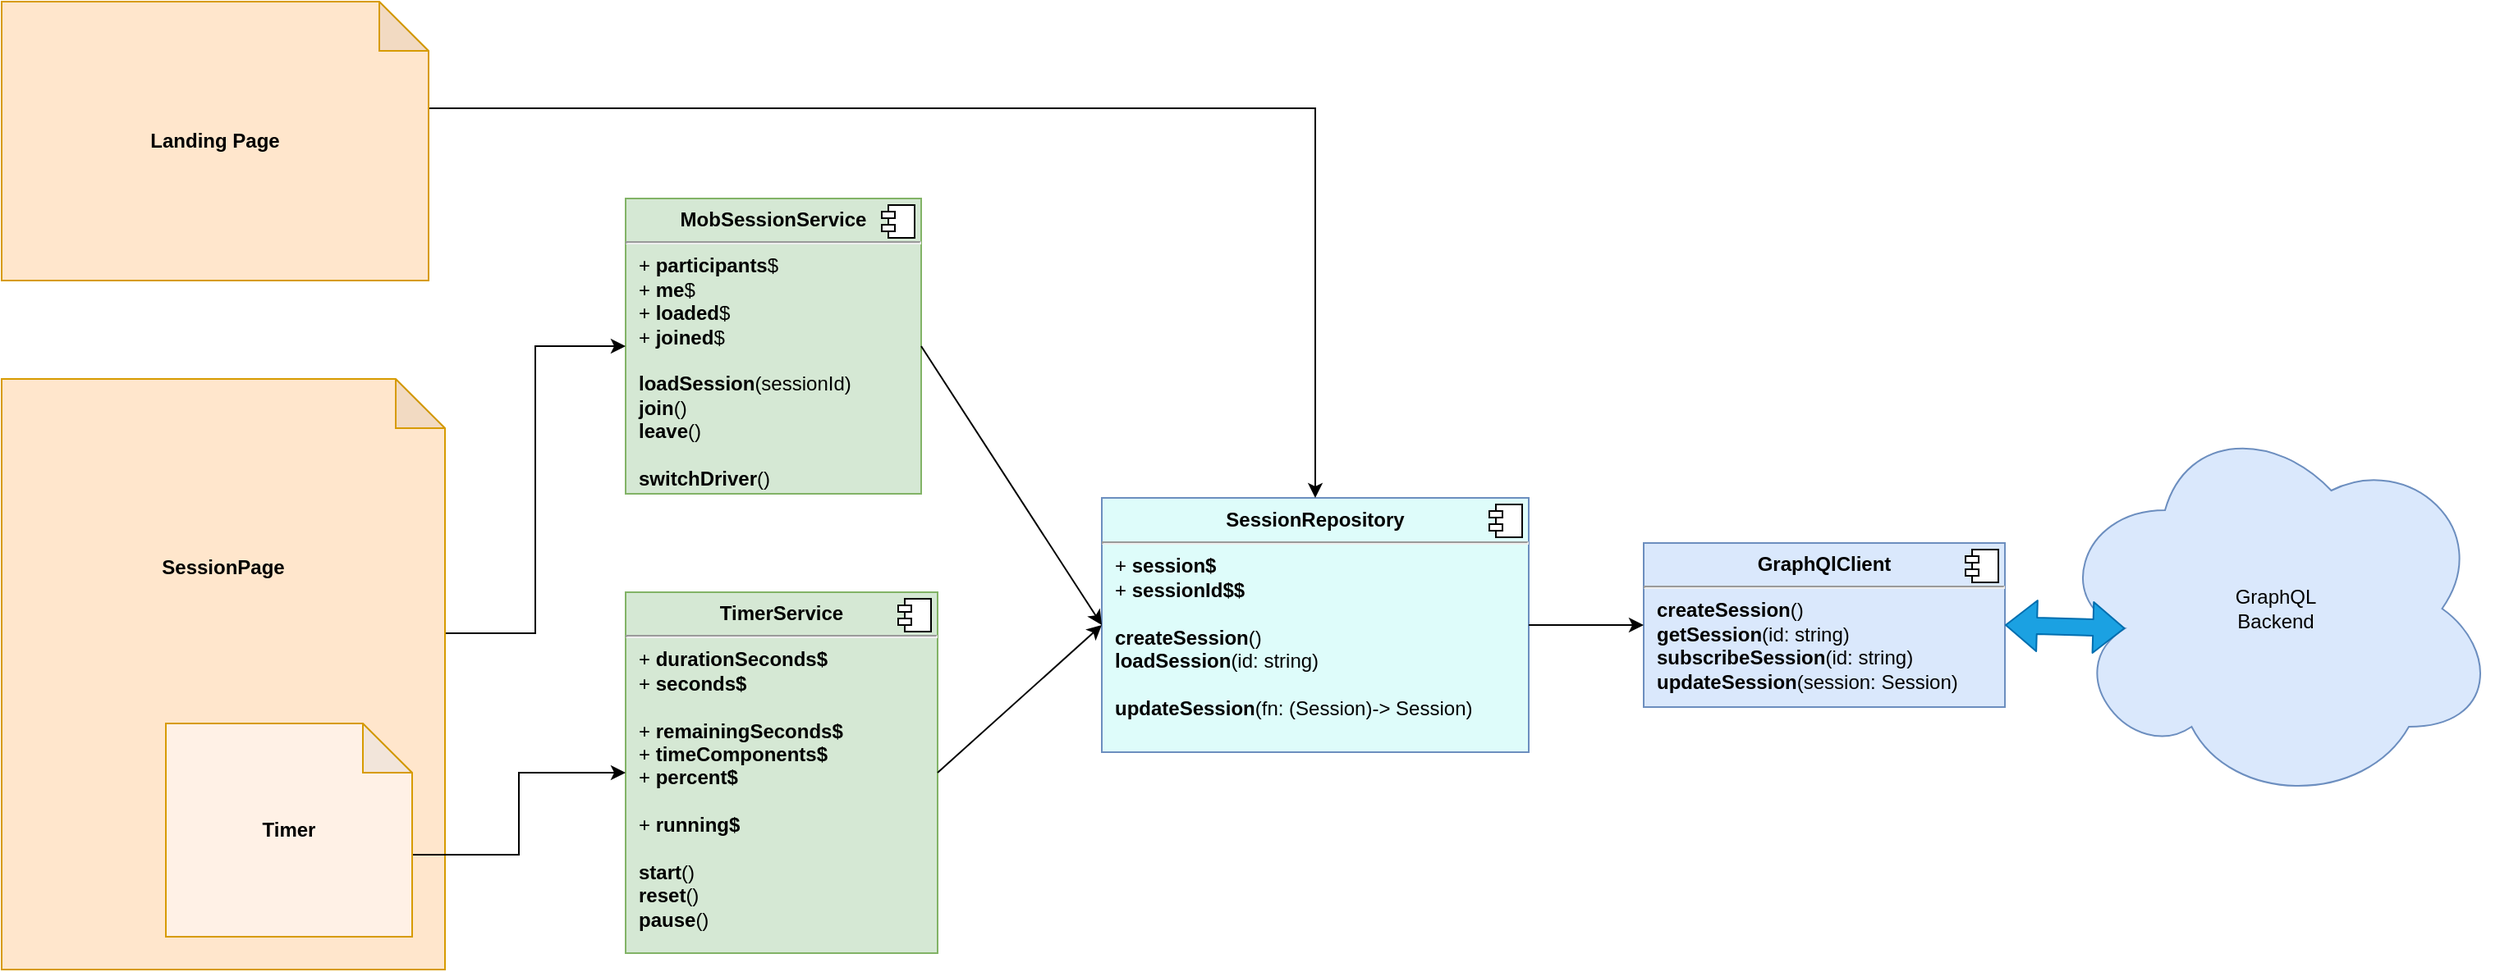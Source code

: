 <mxfile version="14.8.0" type="device"><diagram name="Page-1" id="929967ad-93f9-6ef4-fab6-5d389245f69c"><mxGraphModel dx="1078" dy="1162" grid="1" gridSize="10" guides="1" tooltips="1" connect="1" arrows="1" fold="1" page="1" pageScale="1.5" pageWidth="1169" pageHeight="826" background="none" math="0" shadow="0"><root><mxCell id="0" style=";html=1;"/><mxCell id="1" style=";html=1;" parent="0"/><mxCell id="s22npqB21wAdil2u-BIw-1" value="GraphQL&lt;br&gt;Backend" style="ellipse;shape=cloud;whiteSpace=wrap;html=1;fillColor=#dae8fc;strokeColor=#6c8ebf;" vertex="1" parent="1"><mxGeometry x="1310" y="440" width="270" height="240" as="geometry"/></mxCell><mxCell id="s22npqB21wAdil2u-BIw-8" value="&lt;p style=&quot;margin: 0px ; margin-top: 6px ; text-align: center&quot;&gt;&lt;b&gt;SessionRepository&lt;/b&gt;&lt;/p&gt;&lt;hr&gt;&lt;p style=&quot;margin: 0px ; margin-left: 8px&quot;&gt;+ &lt;b&gt;session$&lt;/b&gt;&lt;br&gt;+ &lt;b&gt;sessionId$$&lt;/b&gt;&lt;/p&gt;&lt;p style=&quot;margin: 0px ; margin-left: 8px&quot;&gt;&lt;br&gt;&lt;/p&gt;&lt;p style=&quot;margin: 0px ; margin-left: 8px&quot;&gt;&lt;b&gt;createSession&lt;/b&gt;()&lt;/p&gt;&lt;p style=&quot;margin: 0px ; margin-left: 8px&quot;&gt;&lt;b&gt;loadSession&lt;/b&gt;(id: string)&lt;/p&gt;&lt;p style=&quot;margin: 0px ; margin-left: 8px&quot;&gt;&lt;br&gt;&lt;/p&gt;&lt;p style=&quot;margin: 0px ; margin-left: 8px&quot;&gt;&lt;b&gt;updateSession&lt;/b&gt;(fn: (Session)-&amp;gt; Session)&lt;/p&gt;" style="align=left;overflow=fill;html=1;dropTarget=0;strokeColor=#6c8ebf;fillColor=#DEFCFA;" vertex="1" parent="1"><mxGeometry x="730" y="492.5" width="260" height="155" as="geometry"/></mxCell><mxCell id="s22npqB21wAdil2u-BIw-9" value="" style="shape=component;jettyWidth=8;jettyHeight=4;" vertex="1" parent="s22npqB21wAdil2u-BIw-8"><mxGeometry x="1" width="20" height="20" relative="1" as="geometry"><mxPoint x="-24" y="4" as="offset"/></mxGeometry></mxCell><mxCell id="s22npqB21wAdil2u-BIw-16" value="&lt;p style=&quot;margin: 6px 0px 0px ; text-align: center&quot;&gt;&lt;b&gt;GraphQlClient&lt;/b&gt;&lt;/p&gt;&lt;hr&gt;&lt;p style=&quot;margin: 0px 0px 0px 8px&quot;&gt;&lt;b&gt;createSession&lt;/b&gt;()&lt;/p&gt;&lt;p style=&quot;margin: 0px 0px 0px 8px&quot;&gt;&lt;b&gt;getSession&lt;/b&gt;(id: string)&lt;/p&gt;&lt;p style=&quot;margin: 0px 0px 0px 8px&quot;&gt;&lt;b&gt;subscribeSession&lt;/b&gt;(id: string)&lt;br&gt;&lt;/p&gt;&lt;p style=&quot;margin: 0px 0px 0px 8px&quot;&gt;&lt;b&gt;updateSession&lt;/b&gt;(session: Session)&lt;/p&gt;" style="align=left;overflow=fill;html=1;dropTarget=0;fillColor=#dae8fc;strokeColor=#6c8ebf;" vertex="1" parent="1"><mxGeometry x="1060" y="520" width="220" height="100" as="geometry"/></mxCell><mxCell id="s22npqB21wAdil2u-BIw-17" value="" style="shape=component;jettyWidth=8;jettyHeight=4;" vertex="1" parent="s22npqB21wAdil2u-BIw-16"><mxGeometry x="1" width="20" height="20" relative="1" as="geometry"><mxPoint x="-24" y="4" as="offset"/></mxGeometry></mxCell><mxCell id="s22npqB21wAdil2u-BIw-18" value="&lt;p style=&quot;margin: 0px ; margin-top: 6px ; text-align: center&quot;&gt;&lt;b&gt;MobSessionService&lt;/b&gt;&lt;/p&gt;&lt;hr&gt;&lt;p style=&quot;margin: 0px ; margin-left: 8px&quot;&gt;&lt;span&gt;+ &lt;b&gt;participants&lt;/b&gt;$&lt;/span&gt;&lt;br&gt;&lt;/p&gt;&lt;p style=&quot;margin: 0px ; margin-left: 8px&quot;&gt;+ &lt;b&gt;me&lt;/b&gt;$&lt;/p&gt;&lt;p style=&quot;margin: 0px ; margin-left: 8px&quot;&gt;+ &lt;b&gt;loaded&lt;/b&gt;$&lt;/p&gt;&lt;p style=&quot;margin: 0px ; margin-left: 8px&quot;&gt;+ &lt;b&gt;joined&lt;/b&gt;$&lt;/p&gt;&lt;p style=&quot;margin: 0px ; margin-left: 8px&quot;&gt;&lt;br&gt;&lt;/p&gt;&lt;p style=&quot;margin: 0px ; margin-left: 8px&quot;&gt;&lt;b&gt;loadSession&lt;/b&gt;(sessionId)&lt;/p&gt;&lt;p style=&quot;margin: 0px ; margin-left: 8px&quot;&gt;&lt;b&gt;join&lt;/b&gt;()&lt;/p&gt;&lt;p style=&quot;margin: 0px ; margin-left: 8px&quot;&gt;&lt;b&gt;leave&lt;/b&gt;()&lt;/p&gt;&lt;p style=&quot;margin: 0px ; margin-left: 8px&quot;&gt;&lt;br&gt;&lt;/p&gt;&lt;p style=&quot;margin: 0px ; margin-left: 8px&quot;&gt;&lt;b&gt;switchDriver&lt;/b&gt;()&lt;/p&gt;" style="align=left;overflow=fill;html=1;dropTarget=0;fillColor=#d5e8d4;strokeColor=#82b366;" vertex="1" parent="1"><mxGeometry x="440" y="310" width="180" height="180" as="geometry"/></mxCell><mxCell id="s22npqB21wAdil2u-BIw-19" value="" style="shape=component;jettyWidth=8;jettyHeight=4;" vertex="1" parent="s22npqB21wAdil2u-BIw-18"><mxGeometry x="1" width="20" height="20" relative="1" as="geometry"><mxPoint x="-24" y="4" as="offset"/></mxGeometry></mxCell><mxCell id="s22npqB21wAdil2u-BIw-20" value="&lt;p style=&quot;margin: 0px ; margin-top: 6px ; text-align: center&quot;&gt;&lt;b&gt;TimerService&lt;/b&gt;&lt;/p&gt;&lt;hr&gt;&lt;p style=&quot;margin: 0px ; margin-left: 8px&quot;&gt;+ &lt;b&gt;durationSeconds$&lt;/b&gt;&lt;/p&gt;&lt;p style=&quot;margin: 0px ; margin-left: 8px&quot;&gt;+ &lt;b&gt;seconds$&lt;/b&gt;&lt;/p&gt;&lt;p style=&quot;margin: 0px ; margin-left: 8px&quot;&gt;&lt;br&gt;&lt;/p&gt;&lt;p style=&quot;margin: 0px ; margin-left: 8px&quot;&gt;+ &lt;b&gt;remainingSeconds$&lt;/b&gt;&lt;/p&gt;&lt;p style=&quot;margin: 0px ; margin-left: 8px&quot;&gt;+ &lt;b&gt;timeComponents$&lt;/b&gt;&lt;/p&gt;&lt;p style=&quot;margin: 0px ; margin-left: 8px&quot;&gt;+ &lt;b&gt;percent$&lt;/b&gt;&lt;/p&gt;&lt;p style=&quot;margin: 0px ; margin-left: 8px&quot;&gt;&lt;br&gt;+ &lt;b&gt;running$&lt;/b&gt;&lt;/p&gt;&lt;p style=&quot;margin: 0px ; margin-left: 8px&quot;&gt;&lt;br&gt;&lt;/p&gt;&lt;p style=&quot;margin: 0px ; margin-left: 8px&quot;&gt;&lt;b&gt;start&lt;/b&gt;()&lt;/p&gt;&lt;p style=&quot;margin: 0px ; margin-left: 8px&quot;&gt;&lt;b&gt;reset&lt;/b&gt;()&lt;/p&gt;&lt;p style=&quot;margin: 0px ; margin-left: 8px&quot;&gt;&lt;b&gt;pause&lt;/b&gt;()&lt;/p&gt;&lt;p style=&quot;margin: 0px ; margin-left: 8px&quot;&gt;&lt;br&gt;&lt;/p&gt;&lt;p style=&quot;margin: 0px ; margin-left: 8px&quot;&gt;&lt;br&gt;&lt;/p&gt;" style="align=left;overflow=fill;html=1;dropTarget=0;fillColor=#d5e8d4;strokeColor=#82b366;" vertex="1" parent="1"><mxGeometry x="440" y="550" width="190" height="220" as="geometry"/></mxCell><mxCell id="s22npqB21wAdil2u-BIw-21" value="" style="shape=component;jettyWidth=8;jettyHeight=4;" vertex="1" parent="s22npqB21wAdil2u-BIw-20"><mxGeometry x="1" width="20" height="20" relative="1" as="geometry"><mxPoint x="-24" y="4" as="offset"/></mxGeometry></mxCell><mxCell id="s22npqB21wAdil2u-BIw-22" value="" style="endArrow=classic;html=1;exitX=1;exitY=0.5;exitDx=0;exitDy=0;entryX=0;entryY=0.5;entryDx=0;entryDy=0;" edge="1" parent="1" source="s22npqB21wAdil2u-BIw-20" target="s22npqB21wAdil2u-BIw-8"><mxGeometry width="50" height="50" relative="1" as="geometry"><mxPoint x="780" y="800" as="sourcePoint"/><mxPoint x="830" y="750" as="targetPoint"/></mxGeometry></mxCell><mxCell id="s22npqB21wAdil2u-BIw-23" value="" style="endArrow=classic;html=1;exitX=1;exitY=0.5;exitDx=0;exitDy=0;entryX=0;entryY=0.5;entryDx=0;entryDy=0;" edge="1" parent="1" source="s22npqB21wAdil2u-BIw-18" target="s22npqB21wAdil2u-BIw-8"><mxGeometry width="50" height="50" relative="1" as="geometry"><mxPoint x="780" y="800" as="sourcePoint"/><mxPoint x="830" y="750" as="targetPoint"/></mxGeometry></mxCell><mxCell id="s22npqB21wAdil2u-BIw-24" value="" style="endArrow=classic;html=1;" edge="1" parent="1" target="s22npqB21wAdil2u-BIw-16"><mxGeometry width="50" height="50" relative="1" as="geometry"><mxPoint x="990" y="570" as="sourcePoint"/><mxPoint x="1160" y="500" as="targetPoint"/></mxGeometry></mxCell><mxCell id="s22npqB21wAdil2u-BIw-26" value="" style="shape=flexArrow;endArrow=classic;startArrow=classic;html=1;entryX=0.16;entryY=0.55;entryDx=0;entryDy=0;entryPerimeter=0;exitX=1;exitY=0.5;exitDx=0;exitDy=0;fillColor=#1ba1e2;strokeColor=#006EAF;" edge="1" parent="1" source="s22npqB21wAdil2u-BIw-16" target="s22npqB21wAdil2u-BIw-1"><mxGeometry width="100" height="100" relative="1" as="geometry"><mxPoint x="1280" y="580" as="sourcePoint"/><mxPoint x="1380" y="480" as="targetPoint"/></mxGeometry></mxCell><mxCell id="s22npqB21wAdil2u-BIw-29" style="edgeStyle=orthogonalEdgeStyle;rounded=0;orthogonalLoop=1;jettySize=auto;html=1;exitX=0;exitY=0;exitDx=70;exitDy=65;exitPerimeter=0;" edge="1" parent="1" source="s22npqB21wAdil2u-BIw-27" target="s22npqB21wAdil2u-BIw-8"><mxGeometry relative="1" as="geometry"/></mxCell><mxCell id="s22npqB21wAdil2u-BIw-27" value="&lt;b&gt;Landing Page&lt;/b&gt;" style="shape=note;whiteSpace=wrap;html=1;backgroundOutline=1;darkOpacity=0.05;fillColor=#ffe6cc;strokeColor=#d79b00;" vertex="1" parent="1"><mxGeometry x="60" y="190" width="260" height="170" as="geometry"/></mxCell><mxCell id="s22npqB21wAdil2u-BIw-33" style="edgeStyle=orthogonalEdgeStyle;rounded=0;orthogonalLoop=1;jettySize=auto;html=1;exitX=0;exitY=0;exitDx=270;exitDy=155;exitPerimeter=0;entryX=0;entryY=0.5;entryDx=0;entryDy=0;" edge="1" parent="1" source="s22npqB21wAdil2u-BIw-30" target="s22npqB21wAdil2u-BIw-18"><mxGeometry relative="1" as="geometry"/></mxCell><mxCell id="s22npqB21wAdil2u-BIw-30" value="&lt;b&gt;&lt;br&gt;&lt;br&gt;&lt;br&gt;&lt;br&gt;&lt;br&gt;&lt;br&gt;&lt;br&gt;SessionPage&lt;/b&gt;" style="shape=note;whiteSpace=wrap;html=1;backgroundOutline=1;darkOpacity=0.05;verticalAlign=top;fillColor=#ffe6cc;strokeColor=#d79b00;" vertex="1" parent="1"><mxGeometry x="60" y="420" width="270" height="360" as="geometry"/></mxCell><mxCell id="s22npqB21wAdil2u-BIw-34" style="edgeStyle=orthogonalEdgeStyle;rounded=0;orthogonalLoop=1;jettySize=auto;html=1;exitX=0;exitY=0;exitDx=150;exitDy=80;exitPerimeter=0;entryX=0;entryY=0.5;entryDx=0;entryDy=0;" edge="1" parent="1" source="s22npqB21wAdil2u-BIw-31" target="s22npqB21wAdil2u-BIw-20"><mxGeometry relative="1" as="geometry"/></mxCell><mxCell id="s22npqB21wAdil2u-BIw-31" value="&lt;b&gt;Timer&lt;/b&gt;" style="shape=note;whiteSpace=wrap;html=1;backgroundOutline=1;darkOpacity=0.05;strokeColor=#d79b00;fillColor=#FFF1E6;" vertex="1" parent="1"><mxGeometry x="160" y="630" width="150" height="130" as="geometry"/></mxCell></root></mxGraphModel></diagram></mxfile>
